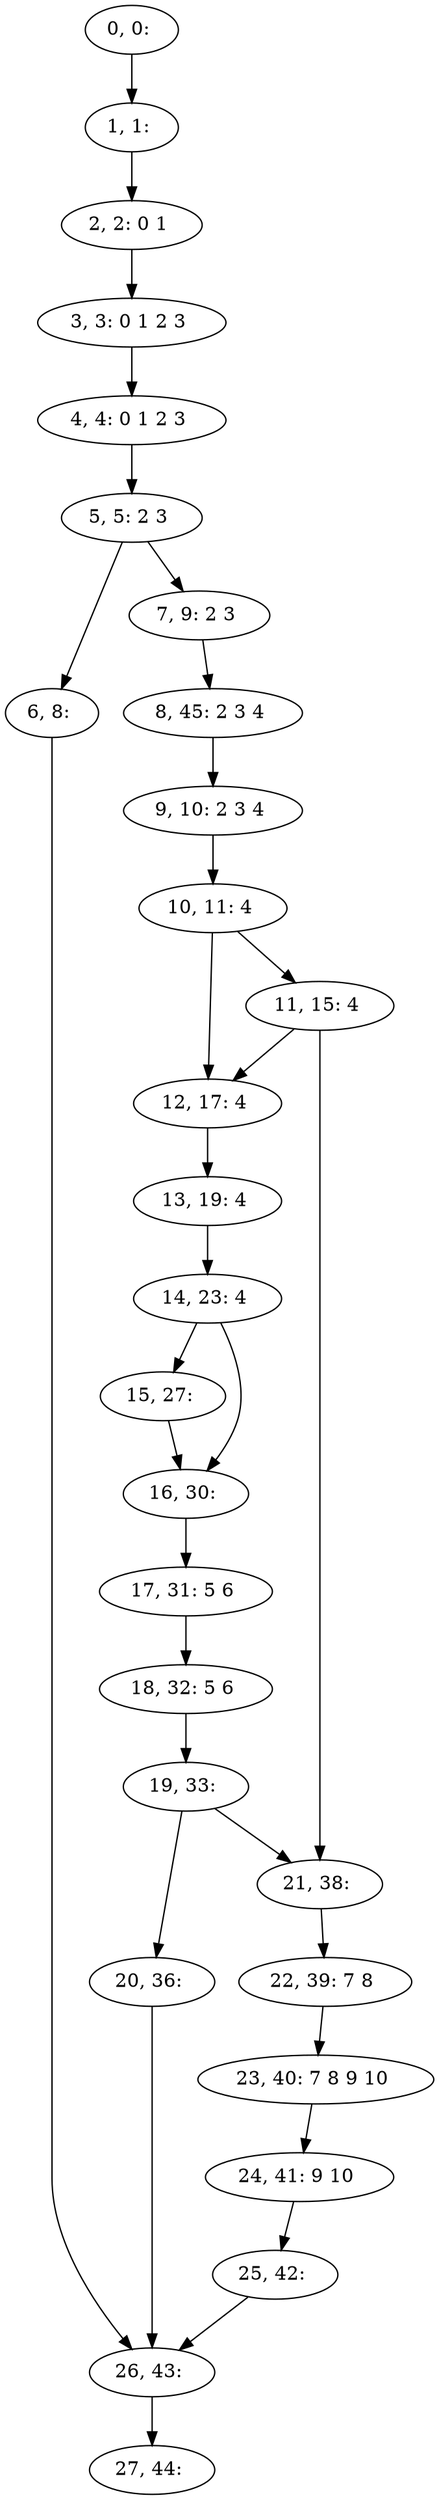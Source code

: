 digraph G {
0[label="0, 0: "];
1[label="1, 1: "];
2[label="2, 2: 0 1 "];
3[label="3, 3: 0 1 2 3 "];
4[label="4, 4: 0 1 2 3 "];
5[label="5, 5: 2 3 "];
6[label="6, 8: "];
7[label="7, 9: 2 3 "];
8[label="8, 45: 2 3 4 "];
9[label="9, 10: 2 3 4 "];
10[label="10, 11: 4 "];
11[label="11, 15: 4 "];
12[label="12, 17: 4 "];
13[label="13, 19: 4 "];
14[label="14, 23: 4 "];
15[label="15, 27: "];
16[label="16, 30: "];
17[label="17, 31: 5 6 "];
18[label="18, 32: 5 6 "];
19[label="19, 33: "];
20[label="20, 36: "];
21[label="21, 38: "];
22[label="22, 39: 7 8 "];
23[label="23, 40: 7 8 9 10 "];
24[label="24, 41: 9 10 "];
25[label="25, 42: "];
26[label="26, 43: "];
27[label="27, 44: "];
0->1 ;
1->2 ;
2->3 ;
3->4 ;
4->5 ;
5->6 ;
5->7 ;
6->26 ;
7->8 ;
8->9 ;
9->10 ;
10->11 ;
10->12 ;
11->12 ;
11->21 ;
12->13 ;
13->14 ;
14->15 ;
14->16 ;
15->16 ;
16->17 ;
17->18 ;
18->19 ;
19->20 ;
19->21 ;
20->26 ;
21->22 ;
22->23 ;
23->24 ;
24->25 ;
25->26 ;
26->27 ;
}

